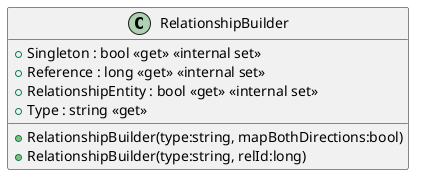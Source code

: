@startuml
class RelationshipBuilder {
    + Singleton : bool <<get>> <<internal set>>
    + Reference : long <<get>> <<internal set>>
    + RelationshipEntity : bool <<get>> <<internal set>>
    + Type : string <<get>>
    + RelationshipBuilder(type:string, mapBothDirections:bool)
    + RelationshipBuilder(type:string, relId:long)
}
@enduml
